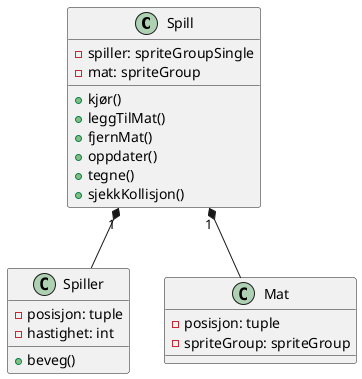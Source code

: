 @startuml

class Spill {
    -spiller: spriteGroupSingle 
    -mat: spriteGroup 
    +kjør()
    +leggTilMat()
    +fjernMat()
    +oppdater()
    +tegne()
    +sjekkKollisjon()
}

class Spiller {
    -posisjon: tuple
    -hastighet: int
    +beveg()
}

class Mat {
    -posisjon: tuple
    -spriteGroup: spriteGroup
}

Spill "1" *-- Spiller
Spill "1" *-- Mat

@enduml